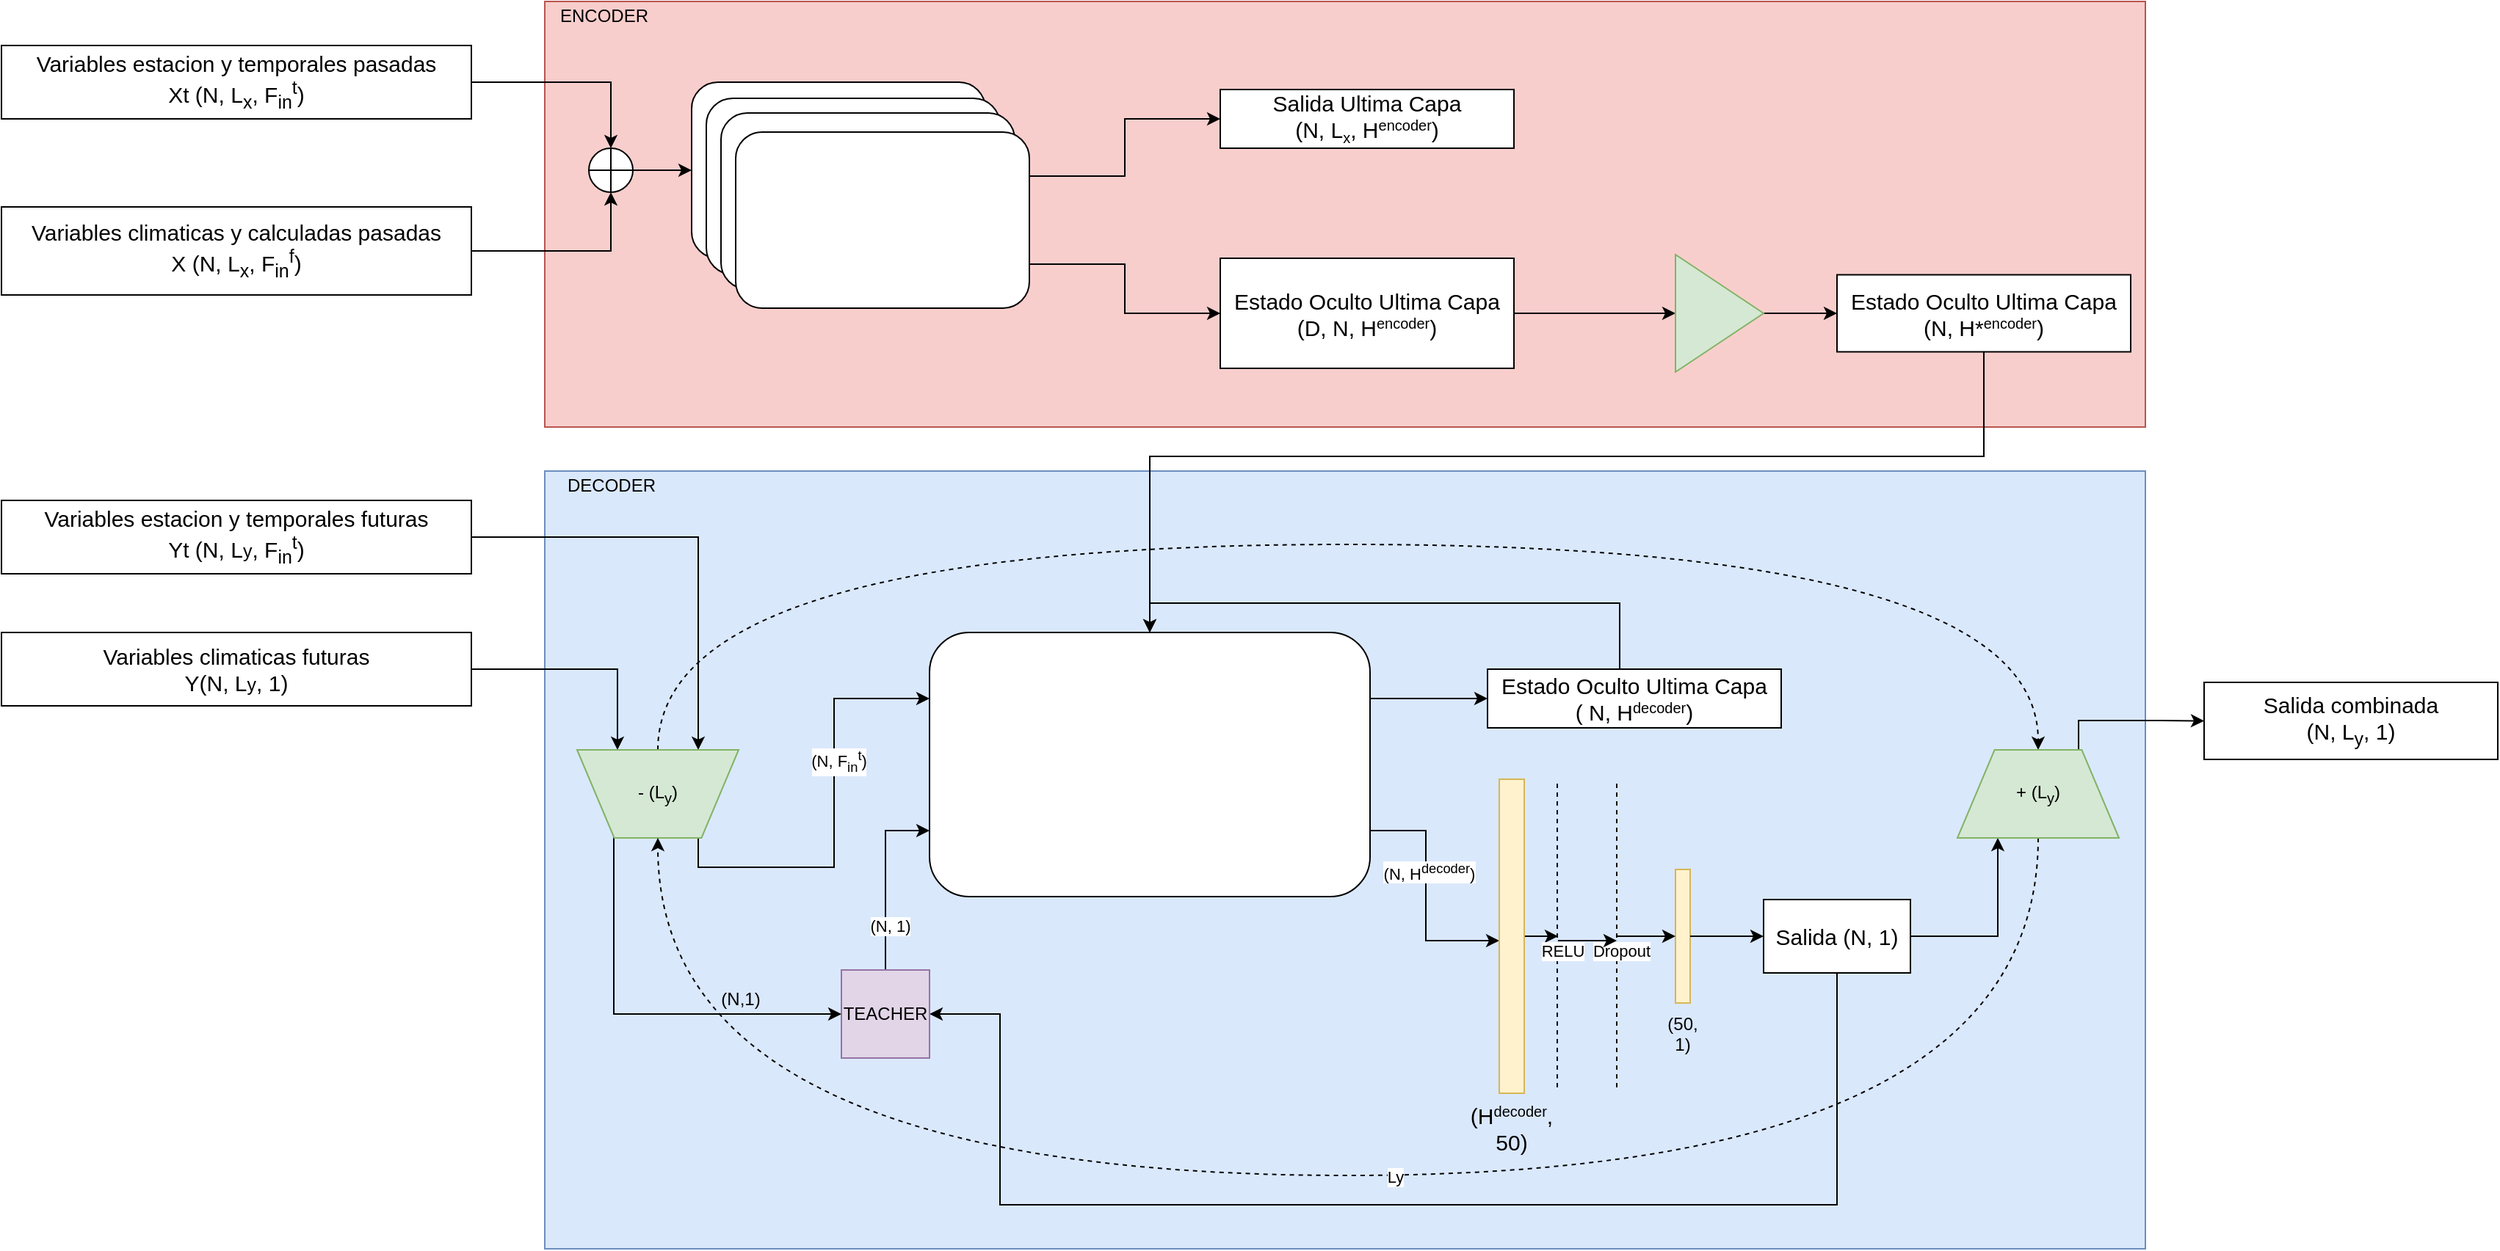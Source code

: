 <mxfile version="13.0.3" type="device"><diagram id="JkKskIb9HpYHqHYTUSyQ" name="Page-1"><mxGraphModel dx="3773" dy="1703" grid="1" gridSize="10" guides="1" tooltips="1" connect="1" arrows="1" fold="1" page="1" pageScale="1" pageWidth="827" pageHeight="1169" math="0" shadow="0"><root><mxCell id="0"/><mxCell id="1" parent="0"/><mxCell id="5Vg3-8nVco22AhLOOFsl-56" value="" style="rounded=0;whiteSpace=wrap;html=1;fillColor=#dae8fc;strokeColor=#6c8ebf;labelPosition=center;verticalLabelPosition=top;align=center;verticalAlign=bottom;" vertex="1" parent="1"><mxGeometry x="-80" y="440" width="1090" height="530" as="geometry"/></mxCell><mxCell id="5Vg3-8nVco22AhLOOFsl-4" value="" style="rounded=0;whiteSpace=wrap;html=1;fillColor=#f8cecc;strokeColor=#b85450;labelPosition=center;verticalLabelPosition=top;align=center;verticalAlign=bottom;" vertex="1" parent="1"><mxGeometry x="-80" y="120" width="1090" height="290" as="geometry"/></mxCell><mxCell id="1WyImrdQNwt1BfK6v_1I-6" style="edgeStyle=orthogonalEdgeStyle;rounded=0;orthogonalLoop=1;jettySize=auto;html=1;exitX=1;exitY=0.5;exitDx=0;exitDy=0;entryX=0.5;entryY=0;entryDx=0;entryDy=0;" parent="1" source="1WyImrdQNwt1BfK6v_1I-1" target="1WyImrdQNwt1BfK6v_1I-5" edge="1"><mxGeometry relative="1" as="geometry"/></mxCell><mxCell id="1WyImrdQNwt1BfK6v_1I-1" value="&lt;font style=&quot;font-size: 15px&quot;&gt;Variables estacion y temporales pasadas&lt;br&gt;Xt (N, L&lt;sub&gt;x&lt;/sub&gt;, F&lt;sub&gt;in&lt;/sub&gt;&lt;sup&gt;t&lt;/sup&gt;)&lt;/font&gt;" style="rounded=0;whiteSpace=wrap;html=1;" parent="1" vertex="1"><mxGeometry x="-450" y="150" width="320" height="50" as="geometry"/></mxCell><mxCell id="1WyImrdQNwt1BfK6v_1I-7" style="edgeStyle=orthogonalEdgeStyle;rounded=0;orthogonalLoop=1;jettySize=auto;html=1;exitX=1;exitY=0.5;exitDx=0;exitDy=0;entryX=0.5;entryY=1;entryDx=0;entryDy=0;" parent="1" source="1WyImrdQNwt1BfK6v_1I-4" target="1WyImrdQNwt1BfK6v_1I-5" edge="1"><mxGeometry relative="1" as="geometry"/></mxCell><mxCell id="1WyImrdQNwt1BfK6v_1I-4" value="&lt;font style=&quot;font-size: 15px&quot;&gt;Variables climaticas y calculadas pasadas&lt;br&gt;X (N, L&lt;sub&gt;x&lt;/sub&gt;, F&lt;sub&gt;in&lt;/sub&gt;&lt;sup&gt;f&lt;/sup&gt;)&lt;/font&gt;" style="rounded=0;whiteSpace=wrap;html=1;" parent="1" vertex="1"><mxGeometry x="-450" y="260" width="320" height="60" as="geometry"/></mxCell><mxCell id="1WyImrdQNwt1BfK6v_1I-17" style="edgeStyle=orthogonalEdgeStyle;rounded=0;orthogonalLoop=1;jettySize=auto;html=1;exitX=1;exitY=0.5;exitDx=0;exitDy=0;entryX=0;entryY=0.5;entryDx=0;entryDy=0;" parent="1" source="1WyImrdQNwt1BfK6v_1I-5" target="1WyImrdQNwt1BfK6v_1I-9" edge="1"><mxGeometry relative="1" as="geometry"/></mxCell><mxCell id="1WyImrdQNwt1BfK6v_1I-5" value="" style="shape=orEllipse;perimeter=ellipsePerimeter;whiteSpace=wrap;html=1;backgroundOutline=1;" parent="1" vertex="1"><mxGeometry x="-50" y="220" width="30" height="30" as="geometry"/></mxCell><mxCell id="tEigtdl2X8pyeT_kRqrJ-2" style="edgeStyle=orthogonalEdgeStyle;rounded=0;orthogonalLoop=1;jettySize=auto;html=1;exitX=0.5;exitY=1;exitDx=0;exitDy=0;" parent="1" source="1WyImrdQNwt1BfK6v_1I-22" target="1WyImrdQNwt1BfK6v_1I-30" edge="1"><mxGeometry relative="1" as="geometry"><Array as="points"><mxPoint x="900" y="430"/><mxPoint x="332" y="430"/></Array></mxGeometry></mxCell><mxCell id="tEigtdl2X8pyeT_kRqrJ-20" style="edgeStyle=orthogonalEdgeStyle;rounded=0;orthogonalLoop=1;jettySize=auto;html=1;exitX=1;exitY=0.25;exitDx=0;exitDy=0;entryX=0;entryY=0.5;entryDx=0;entryDy=0;" parent="1" source="1WyImrdQNwt1BfK6v_1I-30" target="tEigtdl2X8pyeT_kRqrJ-6" edge="1"><mxGeometry relative="1" as="geometry"/></mxCell><mxCell id="5Vg3-8nVco22AhLOOFsl-71" style="edgeStyle=orthogonalEdgeStyle;rounded=0;orthogonalLoop=1;jettySize=auto;html=1;exitX=1;exitY=0.75;exitDx=0;exitDy=0;" edge="1" parent="1" source="1WyImrdQNwt1BfK6v_1I-30"><mxGeometry relative="1" as="geometry"><mxPoint x="570" y="760" as="targetPoint"/><Array as="points"><mxPoint x="520" y="685"/><mxPoint x="520" y="760"/></Array></mxGeometry></mxCell><mxCell id="5Vg3-8nVco22AhLOOFsl-72" value="(N, H&lt;sup&gt;decoder&lt;/sup&gt;)" style="edgeLabel;html=1;align=center;verticalAlign=middle;resizable=0;points=[];" vertex="1" connectable="0" parent="5Vg3-8nVco22AhLOOFsl-71"><mxGeometry x="-0.188" y="2" relative="1" as="geometry"><mxPoint as="offset"/></mxGeometry></mxCell><mxCell id="1WyImrdQNwt1BfK6v_1I-30" value="" style="rounded=1;whiteSpace=wrap;html=1;" parent="1" vertex="1"><mxGeometry x="182" y="550" width="300" height="180" as="geometry"/></mxCell><mxCell id="tEigtdl2X8pyeT_kRqrJ-19" style="edgeStyle=orthogonalEdgeStyle;rounded=0;orthogonalLoop=1;jettySize=auto;html=1;exitX=1;exitY=0.5;exitDx=0;exitDy=0;entryX=0.75;entryY=0;entryDx=0;entryDy=0;" parent="1" source="1WyImrdQNwt1BfK6v_1I-33" target="5Vg3-8nVco22AhLOOFsl-31" edge="1"><mxGeometry relative="1" as="geometry"/></mxCell><mxCell id="1WyImrdQNwt1BfK6v_1I-33" value="&lt;font style=&quot;font-size: 15px&quot;&gt;Variables estacion y temporales futuras&lt;br&gt;Yt (N, L&lt;/font&gt;&lt;font&gt;&lt;span style=&quot;font-size: 12.5px&quot;&gt;y&lt;/span&gt;&lt;span style=&quot;font-size: 15px&quot;&gt;, F&lt;sub&gt;in&lt;/sub&gt;&lt;sup&gt;t&lt;/sup&gt;&lt;/span&gt;&lt;span style=&quot;font-size: 15px&quot;&gt;)&lt;/span&gt;&lt;/font&gt;" style="rounded=0;whiteSpace=wrap;html=1;" parent="1" vertex="1"><mxGeometry x="-450" y="460" width="320" height="50" as="geometry"/></mxCell><mxCell id="tEigtdl2X8pyeT_kRqrJ-25" style="edgeStyle=orthogonalEdgeStyle;rounded=0;orthogonalLoop=1;jettySize=auto;html=1;exitX=1;exitY=0.5;exitDx=0;exitDy=0;entryX=0.25;entryY=0;entryDx=0;entryDy=0;" parent="1" source="1WyImrdQNwt1BfK6v_1I-34" target="5Vg3-8nVco22AhLOOFsl-31" edge="1"><mxGeometry relative="1" as="geometry"/></mxCell><mxCell id="1WyImrdQNwt1BfK6v_1I-34" value="&lt;font style=&quot;font-size: 15px&quot;&gt;Variables climaticas futuras&lt;br&gt;Y(N, L&lt;/font&gt;&lt;font&gt;&lt;span style=&quot;font-size: 12.5px&quot;&gt;y&lt;/span&gt;&lt;span style=&quot;font-size: 15px&quot;&gt;, 1)&lt;/span&gt;&lt;/font&gt;" style="rounded=0;whiteSpace=wrap;html=1;" parent="1" vertex="1"><mxGeometry x="-450" y="550" width="320" height="50" as="geometry"/></mxCell><mxCell id="5Vg3-8nVco22AhLOOFsl-30" style="edgeStyle=orthogonalEdgeStyle;rounded=0;orthogonalLoop=1;jettySize=auto;html=1;exitX=0.5;exitY=0;exitDx=0;exitDy=0;entryX=0.5;entryY=0;entryDx=0;entryDy=0;" edge="1" parent="1" source="tEigtdl2X8pyeT_kRqrJ-6" target="1WyImrdQNwt1BfK6v_1I-30"><mxGeometry relative="1" as="geometry"><Array as="points"><mxPoint x="652" y="575"/><mxPoint x="652" y="530"/><mxPoint x="332" y="530"/></Array></mxGeometry></mxCell><mxCell id="tEigtdl2X8pyeT_kRqrJ-6" value="&lt;span style=&quot;font-size: 15px&quot;&gt;Estado Oculto Ultima Capa&lt;br&gt;&lt;/span&gt;&lt;span style=&quot;font-size: 15px&quot;&gt;( N&lt;/span&gt;&lt;span style=&quot;font-size: 15px&quot;&gt;, H&lt;/span&gt;&lt;sup&gt;decoder&lt;/sup&gt;&lt;span style=&quot;font-size: 15px&quot;&gt;)&lt;/span&gt;&lt;span style=&quot;font-size: 15px&quot;&gt;&lt;br&gt;&lt;/span&gt;" style="rounded=0;whiteSpace=wrap;html=1;" parent="1" vertex="1"><mxGeometry x="562" y="575" width="200" height="40" as="geometry"/></mxCell><mxCell id="tEigtdl2X8pyeT_kRqrJ-16" style="edgeStyle=orthogonalEdgeStyle;rounded=0;orthogonalLoop=1;jettySize=auto;html=1;exitX=0.5;exitY=1;exitDx=0;exitDy=0;entryX=1;entryY=0.5;entryDx=0;entryDy=0;" parent="1" source="tEigtdl2X8pyeT_kRqrJ-8" target="tEigtdl2X8pyeT_kRqrJ-14" edge="1"><mxGeometry relative="1" as="geometry"><Array as="points"><mxPoint x="800" y="940"/><mxPoint x="230" y="940"/><mxPoint x="230" y="810"/></Array></mxGeometry></mxCell><mxCell id="5Vg3-8nVco22AhLOOFsl-48" style="edgeStyle=orthogonalEdgeStyle;rounded=0;orthogonalLoop=1;jettySize=auto;html=1;exitX=1;exitY=0.5;exitDx=0;exitDy=0;entryX=0.75;entryY=0;entryDx=0;entryDy=0;" edge="1" parent="1" source="tEigtdl2X8pyeT_kRqrJ-8" target="5Vg3-8nVco22AhLOOFsl-47"><mxGeometry relative="1" as="geometry"/></mxCell><mxCell id="tEigtdl2X8pyeT_kRqrJ-8" value="&lt;span style=&quot;font-size: 15px&quot;&gt;Salida&amp;nbsp;&lt;/span&gt;&lt;span style=&quot;font-size: 15px&quot;&gt;(N, 1&lt;/span&gt;&lt;span style=&quot;font-size: 15px&quot;&gt;)&lt;/span&gt;&lt;span style=&quot;font-size: 15px&quot;&gt;&lt;br&gt;&lt;/span&gt;" style="rounded=0;whiteSpace=wrap;html=1;" parent="1" vertex="1"><mxGeometry x="750" y="732" width="100" height="50" as="geometry"/></mxCell><mxCell id="5Vg3-8nVco22AhLOOFsl-38" style="edgeStyle=orthogonalEdgeStyle;rounded=0;orthogonalLoop=1;jettySize=auto;html=1;exitX=0.5;exitY=0;exitDx=0;exitDy=0;entryX=0;entryY=0.75;entryDx=0;entryDy=0;" edge="1" parent="1" source="tEigtdl2X8pyeT_kRqrJ-14" target="1WyImrdQNwt1BfK6v_1I-30"><mxGeometry relative="1" as="geometry"/></mxCell><mxCell id="5Vg3-8nVco22AhLOOFsl-45" value="(N, 1)" style="edgeLabel;html=1;align=center;verticalAlign=middle;resizable=0;points=[];" vertex="1" connectable="0" parent="5Vg3-8nVco22AhLOOFsl-38"><mxGeometry x="-0.521" y="-3" relative="1" as="geometry"><mxPoint as="offset"/></mxGeometry></mxCell><mxCell id="tEigtdl2X8pyeT_kRqrJ-14" value="TEACHER" style="whiteSpace=wrap;html=1;aspect=fixed;fillColor=#e1d5e7;strokeColor=#9673a6;" parent="1" vertex="1"><mxGeometry x="122" y="780" width="60" height="60" as="geometry"/></mxCell><mxCell id="5Vg3-8nVco22AhLOOFsl-28" value="" style="shape=image;imageAspect=0;aspect=fixed;verticalLabelPosition=bottom;verticalAlign=top;image=https://external-content.duckduckgo.com/iu/?u=https%3A%2F%2Ftse1.mm.bing.net%2Fth%3Fid%3DOIP.1Ow2Yqkzrn5Zq7Knwht2fQHaF1%26pid%3DApi&amp;f=1;" vertex="1" parent="1"><mxGeometry x="227" y="557.38" width="210" height="165.25" as="geometry"/></mxCell><mxCell id="1WyImrdQNwt1BfK6v_1I-9" value="" style="rounded=1;whiteSpace=wrap;html=1;" parent="1" vertex="1"><mxGeometry x="20" y="175" width="200" height="120" as="geometry"/></mxCell><mxCell id="1WyImrdQNwt1BfK6v_1I-11" value="" style="rounded=1;whiteSpace=wrap;html=1;" parent="1" vertex="1"><mxGeometry x="30" y="186" width="200" height="120" as="geometry"/></mxCell><mxCell id="1WyImrdQNwt1BfK6v_1I-12" value="" style="rounded=1;whiteSpace=wrap;html=1;" parent="1" vertex="1"><mxGeometry x="40" y="196" width="200" height="120" as="geometry"/></mxCell><mxCell id="1WyImrdQNwt1BfK6v_1I-13" value="" style="rounded=1;whiteSpace=wrap;html=1;" parent="1" vertex="1"><mxGeometry x="50" y="209" width="200" height="120" as="geometry"/></mxCell><mxCell id="5Vg3-8nVco22AhLOOFsl-6" value="" style="shape=image;imageAspect=0;aspect=fixed;verticalLabelPosition=bottom;verticalAlign=top;image=https://www.researchgate.net/publication/334385520/figure/download/fig1/AS:779310663229447@1562813549841/Structure-of-a-GRU-cell.ppm;" vertex="1" parent="1"><mxGeometry x="70" y="211" width="76.1" height="60" as="geometry"/></mxCell><mxCell id="5Vg3-8nVco22AhLOOFsl-7" value="" style="shape=image;imageAspect=0;aspect=fixed;verticalLabelPosition=bottom;verticalAlign=top;image=https://www.researchgate.net/publication/334385520/figure/download/fig1/AS:779310663229447@1562813549841/Structure-of-a-GRU-cell.ppm;" vertex="1" parent="1"><mxGeometry x="146.1" y="211" width="76.1" height="60" as="geometry"/></mxCell><mxCell id="5Vg3-8nVco22AhLOOFsl-8" value="" style="shape=image;imageAspect=0;aspect=fixed;verticalLabelPosition=bottom;verticalAlign=top;image=https://www.researchgate.net/publication/334385520/figure/download/fig1/AS:779310663229447@1562813549841/Structure-of-a-GRU-cell.ppm;" vertex="1" parent="1"><mxGeometry x="70" y="261" width="76.1" height="60" as="geometry"/></mxCell><mxCell id="5Vg3-8nVco22AhLOOFsl-9" value="" style="shape=image;imageAspect=0;aspect=fixed;verticalLabelPosition=bottom;verticalAlign=top;image=https://www.researchgate.net/publication/334385520/figure/download/fig1/AS:779310663229447@1562813549841/Structure-of-a-GRU-cell.ppm;" vertex="1" parent="1"><mxGeometry x="146.1" y="261" width="76.1" height="60" as="geometry"/></mxCell><mxCell id="1WyImrdQNwt1BfK6v_1I-18" value="&lt;span style=&quot;font-size: 15px&quot;&gt;Salida Ultima Capa&lt;br&gt;&lt;/span&gt;&lt;span style=&quot;font-size: 15px&quot;&gt;(N, L&lt;/span&gt;&lt;sub&gt;x&lt;/sub&gt;&lt;span style=&quot;font-size: 15px&quot;&gt;, H&lt;/span&gt;&lt;sup&gt;encoder&lt;/sup&gt;&lt;span style=&quot;font-size: 15px&quot;&gt;)&lt;/span&gt;&lt;span style=&quot;font-size: 15px&quot;&gt;&lt;br&gt;&lt;/span&gt;" style="rounded=0;whiteSpace=wrap;html=1;" parent="1" vertex="1"><mxGeometry x="380" y="180" width="200" height="40" as="geometry"/></mxCell><mxCell id="1WyImrdQNwt1BfK6v_1I-23" style="edgeStyle=orthogonalEdgeStyle;rounded=0;orthogonalLoop=1;jettySize=auto;html=1;exitX=1;exitY=0.5;exitDx=0;exitDy=0;entryX=0;entryY=0.5;entryDx=0;entryDy=0;" parent="1" source="1WyImrdQNwt1BfK6v_1I-19" target="1WyImrdQNwt1BfK6v_1I-21" edge="1"><mxGeometry relative="1" as="geometry"/></mxCell><mxCell id="1WyImrdQNwt1BfK6v_1I-19" value="&lt;span style=&quot;font-size: 15px&quot;&gt;Estado Oculto Ultima Capa&lt;br&gt;&lt;/span&gt;&lt;span style=&quot;font-size: 15px&quot;&gt;(D, N&lt;/span&gt;&lt;span style=&quot;font-size: 15px&quot;&gt;, H&lt;/span&gt;&lt;sup&gt;encoder&lt;/sup&gt;&lt;span style=&quot;font-size: 15px&quot;&gt;)&lt;/span&gt;&lt;span style=&quot;font-size: 15px&quot;&gt;&lt;br&gt;&lt;/span&gt;" style="rounded=0;whiteSpace=wrap;html=1;" parent="1" vertex="1"><mxGeometry x="380" y="295" width="200" height="75" as="geometry"/></mxCell><mxCell id="1WyImrdQNwt1BfK6v_1I-24" style="edgeStyle=orthogonalEdgeStyle;rounded=0;orthogonalLoop=1;jettySize=auto;html=1;exitX=1;exitY=0.5;exitDx=0;exitDy=0;" parent="1" source="1WyImrdQNwt1BfK6v_1I-21" target="1WyImrdQNwt1BfK6v_1I-22" edge="1"><mxGeometry relative="1" as="geometry"/></mxCell><mxCell id="1WyImrdQNwt1BfK6v_1I-21" value="" style="triangle;whiteSpace=wrap;html=1;fillColor=#d5e8d4;strokeColor=#82b366;" parent="1" vertex="1"><mxGeometry x="690" y="292.5" width="60" height="80" as="geometry"/></mxCell><mxCell id="1WyImrdQNwt1BfK6v_1I-22" value="&lt;span style=&quot;font-size: 15px&quot;&gt;Estado Oculto Ultima Capa&lt;br&gt;&lt;/span&gt;&lt;span style=&quot;font-size: 15px&quot;&gt;(N&lt;/span&gt;&lt;span style=&quot;font-size: 15px&quot;&gt;, H*&lt;/span&gt;&lt;sup&gt;encoder&lt;/sup&gt;&lt;span style=&quot;font-size: 15px&quot;&gt;)&lt;/span&gt;&lt;span style=&quot;font-size: 15px&quot;&gt;&lt;br&gt;&lt;/span&gt;" style="rounded=0;whiteSpace=wrap;html=1;" parent="1" vertex="1"><mxGeometry x="800" y="306.25" width="200" height="52.5" as="geometry"/></mxCell><mxCell id="tEigtdl2X8pyeT_kRqrJ-12" style="edgeStyle=orthogonalEdgeStyle;rounded=0;orthogonalLoop=1;jettySize=auto;html=1;exitX=1;exitY=0.25;exitDx=0;exitDy=0;entryX=0;entryY=0.5;entryDx=0;entryDy=0;" parent="1" source="1WyImrdQNwt1BfK6v_1I-13" target="1WyImrdQNwt1BfK6v_1I-18" edge="1"><mxGeometry relative="1" as="geometry"/></mxCell><mxCell id="tEigtdl2X8pyeT_kRqrJ-13" style="edgeStyle=orthogonalEdgeStyle;rounded=0;orthogonalLoop=1;jettySize=auto;html=1;exitX=1;exitY=0.75;exitDx=0;exitDy=0;entryX=0;entryY=0.5;entryDx=0;entryDy=0;" parent="1" source="1WyImrdQNwt1BfK6v_1I-13" target="1WyImrdQNwt1BfK6v_1I-19" edge="1"><mxGeometry relative="1" as="geometry"/></mxCell><mxCell id="5Vg3-8nVco22AhLOOFsl-33" style="edgeStyle=orthogonalEdgeStyle;rounded=0;orthogonalLoop=1;jettySize=auto;html=1;exitX=0.25;exitY=1;exitDx=0;exitDy=0;entryX=0;entryY=0.5;entryDx=0;entryDy=0;" edge="1" parent="1" source="5Vg3-8nVco22AhLOOFsl-31" target="tEigtdl2X8pyeT_kRqrJ-14"><mxGeometry relative="1" as="geometry"><mxPoint x="22" y="810" as="targetPoint"/><Array as="points"><mxPoint x="-33" y="690"/><mxPoint x="-33" y="810"/></Array></mxGeometry></mxCell><mxCell id="5Vg3-8nVco22AhLOOFsl-39" style="edgeStyle=orthogonalEdgeStyle;rounded=0;orthogonalLoop=1;jettySize=auto;html=1;exitX=0.75;exitY=1;exitDx=0;exitDy=0;entryX=0;entryY=0.25;entryDx=0;entryDy=0;" edge="1" parent="1" source="5Vg3-8nVco22AhLOOFsl-31" target="1WyImrdQNwt1BfK6v_1I-30"><mxGeometry relative="1" as="geometry"/></mxCell><mxCell id="5Vg3-8nVco22AhLOOFsl-46" value="(N, F&lt;sub&gt;in&lt;/sub&gt;&lt;sup&gt;t&lt;/sup&gt;)" style="edgeLabel;html=1;align=center;verticalAlign=middle;resizable=0;points=[];" vertex="1" connectable="0" parent="5Vg3-8nVco22AhLOOFsl-39"><mxGeometry x="0.265" y="-3" relative="1" as="geometry"><mxPoint as="offset"/></mxGeometry></mxCell><mxCell id="5Vg3-8nVco22AhLOOFsl-52" style="edgeStyle=orthogonalEdgeStyle;rounded=0;orthogonalLoop=1;jettySize=auto;html=1;exitX=0.5;exitY=0;exitDx=0;exitDy=0;entryX=0.5;entryY=1;entryDx=0;entryDy=0;curved=1;dashed=1;" edge="1" parent="1" source="5Vg3-8nVco22AhLOOFsl-31" target="5Vg3-8nVco22AhLOOFsl-47"><mxGeometry relative="1" as="geometry"><Array as="points"><mxPoint x="-3" y="490"/><mxPoint x="937" y="490"/></Array></mxGeometry></mxCell><mxCell id="5Vg3-8nVco22AhLOOFsl-31" value="- (L&lt;sub&gt;y&lt;/sub&gt;)" style="verticalLabelPosition=middle;verticalAlign=middle;html=1;shape=trapezoid;perimeter=trapezoidPerimeter;whiteSpace=wrap;size=0.23;arcSize=10;flipV=1;labelPosition=center;align=center;fillColor=#d5e8d4;strokeColor=#82b366;" vertex="1" parent="1"><mxGeometry x="-58" y="630" width="110" height="60" as="geometry"/></mxCell><mxCell id="5Vg3-8nVco22AhLOOFsl-43" value="ENCODER" style="text;html=1;align=center;verticalAlign=middle;resizable=0;points=[];autosize=1;" vertex="1" parent="1"><mxGeometry x="-80" y="120" width="80" height="20" as="geometry"/></mxCell><mxCell id="5Vg3-8nVco22AhLOOFsl-44" value="(N,1)" style="text;html=1;align=center;verticalAlign=middle;resizable=0;points=[];autosize=1;" vertex="1" parent="1"><mxGeometry x="33" y="790" width="40" height="20" as="geometry"/></mxCell><mxCell id="5Vg3-8nVco22AhLOOFsl-53" style="edgeStyle=orthogonalEdgeStyle;rounded=0;orthogonalLoop=1;jettySize=auto;html=1;exitX=0.5;exitY=0;exitDx=0;exitDy=0;entryX=0.5;entryY=1;entryDx=0;entryDy=0;curved=1;dashed=1;" edge="1" parent="1" source="5Vg3-8nVco22AhLOOFsl-47" target="5Vg3-8nVco22AhLOOFsl-31"><mxGeometry relative="1" as="geometry"><Array as="points"><mxPoint x="937" y="920"/><mxPoint x="-3" y="920"/></Array></mxGeometry></mxCell><mxCell id="5Vg3-8nVco22AhLOOFsl-54" value="Ly" style="edgeLabel;html=1;align=center;verticalAlign=middle;resizable=0;points=[];" vertex="1" connectable="0" parent="5Vg3-8nVco22AhLOOFsl-53"><mxGeometry x="-0.046" y="1" relative="1" as="geometry"><mxPoint as="offset"/></mxGeometry></mxCell><mxCell id="5Vg3-8nVco22AhLOOFsl-55" style="rounded=0;orthogonalLoop=1;jettySize=auto;html=1;exitX=0.25;exitY=1;exitDx=0;exitDy=0;entryX=0;entryY=0.5;entryDx=0;entryDy=0;edgeStyle=orthogonalEdgeStyle;" edge="1" parent="1" source="5Vg3-8nVco22AhLOOFsl-47" target="5Vg3-8nVco22AhLOOFsl-49"><mxGeometry relative="1" as="geometry"/></mxCell><mxCell id="5Vg3-8nVco22AhLOOFsl-47" value="+ (L&lt;sub&gt;y&lt;/sub&gt;)" style="verticalLabelPosition=middle;verticalAlign=middle;html=1;shape=trapezoid;perimeter=trapezoidPerimeter;whiteSpace=wrap;size=0.23;arcSize=10;flipV=1;labelPosition=center;align=center;fillColor=#d5e8d4;strokeColor=#82b366;direction=west;" vertex="1" parent="1"><mxGeometry x="882" y="630" width="110" height="60" as="geometry"/></mxCell><mxCell id="5Vg3-8nVco22AhLOOFsl-49" value="&lt;span style=&quot;font-size: 15px&quot;&gt;Salida combinada&lt;br&gt;&lt;/span&gt;&lt;span style=&quot;font-size: 15px&quot;&gt;(N&lt;/span&gt;&lt;span style=&quot;font-size: 15px&quot;&gt;, L&lt;sub&gt;y&lt;/sub&gt;, 1&lt;/span&gt;&lt;span style=&quot;font-size: 15px&quot;&gt;)&lt;/span&gt;&lt;span style=&quot;font-size: 15px&quot;&gt;&lt;br&gt;&lt;/span&gt;" style="rounded=0;whiteSpace=wrap;html=1;" vertex="1" parent="1"><mxGeometry x="1050" y="584" width="200" height="52.5" as="geometry"/></mxCell><mxCell id="5Vg3-8nVco22AhLOOFsl-57" value="DECODER" style="text;html=1;align=center;verticalAlign=middle;resizable=0;points=[];autosize=1;" vertex="1" parent="1"><mxGeometry x="-75" y="440" width="80" height="20" as="geometry"/></mxCell><mxCell id="5Vg3-8nVco22AhLOOFsl-70" value="" style="group" vertex="1" connectable="0" parent="1"><mxGeometry x="570" y="650" width="130" height="214" as="geometry"/></mxCell><mxCell id="5Vg3-8nVco22AhLOOFsl-66" style="edgeStyle=orthogonalEdgeStyle;rounded=0;orthogonalLoop=1;jettySize=auto;html=1;exitX=1;exitY=0.5;exitDx=0;exitDy=0;" edge="1" parent="5Vg3-8nVco22AhLOOFsl-70" source="5Vg3-8nVco22AhLOOFsl-58"><mxGeometry relative="1" as="geometry"><mxPoint x="40" y="106.944" as="targetPoint"/></mxGeometry></mxCell><mxCell id="5Vg3-8nVco22AhLOOFsl-58" value="&lt;span style=&quot;font-size: 15px&quot;&gt;(&lt;/span&gt;&lt;span style=&quot;font-size: 15px&quot;&gt;H&lt;/span&gt;&lt;sup&gt;decoder&lt;/sup&gt;&lt;span style=&quot;font-size: 15px&quot;&gt;, 50)&lt;/span&gt;" style="rounded=0;whiteSpace=wrap;html=1;verticalAlign=top;labelPosition=center;verticalLabelPosition=bottom;align=center;fillColor=#fff2cc;strokeColor=#d6b656;" vertex="1" parent="5Vg3-8nVco22AhLOOFsl-70"><mxGeometry width="17" height="214" as="geometry"/></mxCell><mxCell id="5Vg3-8nVco22AhLOOFsl-59" value="(50, 1)" style="rounded=0;whiteSpace=wrap;html=1;labelPosition=center;verticalLabelPosition=bottom;align=center;verticalAlign=top;fillColor=#fff2cc;strokeColor=#d6b656;" vertex="1" parent="5Vg3-8nVco22AhLOOFsl-70"><mxGeometry x="120" y="61.5" width="10" height="91" as="geometry"/></mxCell><mxCell id="5Vg3-8nVco22AhLOOFsl-61" value="" style="endArrow=none;dashed=1;html=1;verticalAlign=top;" edge="1" parent="5Vg3-8nVco22AhLOOFsl-70"><mxGeometry width="50" height="50" relative="1" as="geometry"><mxPoint x="39.5" y="210" as="sourcePoint"/><mxPoint x="39.5" as="targetPoint"/></mxGeometry></mxCell><mxCell id="5Vg3-8nVco22AhLOOFsl-62" value="RELU" style="edgeLabel;html=1;align=center;verticalAlign=middle;resizable=0;points=[];" vertex="1" connectable="0" parent="5Vg3-8nVco22AhLOOFsl-61"><mxGeometry x="-0.108" y="-3" relative="1" as="geometry"><mxPoint as="offset"/></mxGeometry></mxCell><mxCell id="5Vg3-8nVco22AhLOOFsl-63" value="" style="endArrow=none;dashed=1;html=1;verticalAlign=top;" edge="1" parent="5Vg3-8nVco22AhLOOFsl-70"><mxGeometry width="50" height="50" relative="1" as="geometry"><mxPoint x="80" y="210" as="sourcePoint"/><mxPoint x="80" as="targetPoint"/></mxGeometry></mxCell><mxCell id="5Vg3-8nVco22AhLOOFsl-64" value="Dropout" style="edgeLabel;html=1;align=center;verticalAlign=middle;resizable=0;points=[];" vertex="1" connectable="0" parent="5Vg3-8nVco22AhLOOFsl-63"><mxGeometry x="-0.108" y="-3" relative="1" as="geometry"><mxPoint as="offset"/></mxGeometry></mxCell><mxCell id="5Vg3-8nVco22AhLOOFsl-67" value="" style="endArrow=classic;html=1;" edge="1" parent="5Vg3-8nVco22AhLOOFsl-70"><mxGeometry width="50" height="50" relative="1" as="geometry"><mxPoint x="40" y="110" as="sourcePoint"/><mxPoint x="80" y="110" as="targetPoint"/></mxGeometry></mxCell><mxCell id="5Vg3-8nVco22AhLOOFsl-68" value="" style="endArrow=classic;html=1;entryX=0;entryY=0.5;entryDx=0;entryDy=0;" edge="1" parent="5Vg3-8nVco22AhLOOFsl-70" target="5Vg3-8nVco22AhLOOFsl-59"><mxGeometry width="50" height="50" relative="1" as="geometry"><mxPoint x="80" y="107" as="sourcePoint"/><mxPoint x="40" y="40" as="targetPoint"/></mxGeometry></mxCell><mxCell id="5Vg3-8nVco22AhLOOFsl-73" style="edgeStyle=orthogonalEdgeStyle;rounded=0;orthogonalLoop=1;jettySize=auto;html=1;exitX=1;exitY=0.5;exitDx=0;exitDy=0;entryX=0;entryY=0.5;entryDx=0;entryDy=0;" edge="1" parent="1" source="5Vg3-8nVco22AhLOOFsl-59" target="tEigtdl2X8pyeT_kRqrJ-8"><mxGeometry relative="1" as="geometry"/></mxCell></root></mxGraphModel></diagram></mxfile>